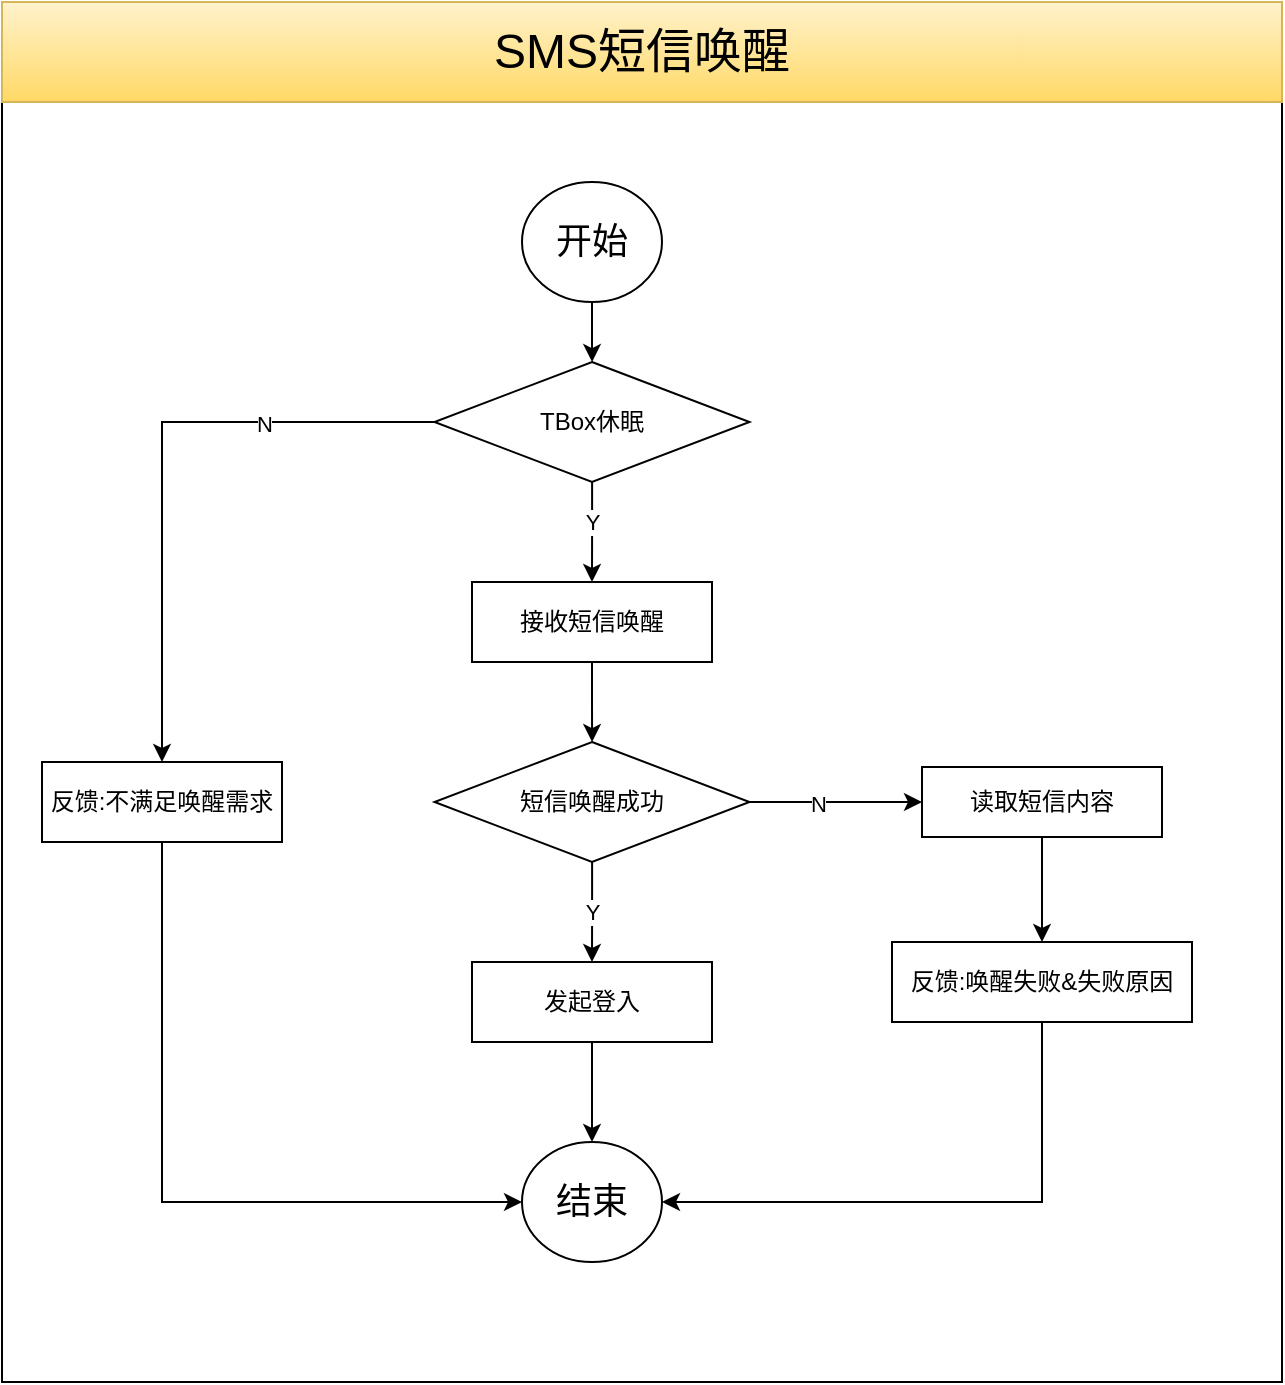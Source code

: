 <mxfile version="25.0.3">
  <diagram name="第 1 页" id="G_lTRqMcDOqiXMyNoaaS">
    <mxGraphModel dx="1590" dy="2177" grid="1" gridSize="10" guides="1" tooltips="1" connect="1" arrows="1" fold="1" page="1" pageScale="1" pageWidth="827" pageHeight="1169" math="0" shadow="0">
      <root>
        <mxCell id="0" />
        <mxCell id="1" parent="0" />
        <mxCell id="vomHpcGAZytRWocXFcRo-36" value="" style="group" vertex="1" connectable="0" parent="1">
          <mxGeometry x="60" y="-60" width="640" height="690" as="geometry" />
        </mxCell>
        <mxCell id="vomHpcGAZytRWocXFcRo-34" value="" style="rounded=0;whiteSpace=wrap;html=1;" vertex="1" parent="vomHpcGAZytRWocXFcRo-36">
          <mxGeometry width="640" height="690" as="geometry" />
        </mxCell>
        <mxCell id="vomHpcGAZytRWocXFcRo-9" style="edgeStyle=orthogonalEdgeStyle;rounded=0;orthogonalLoop=1;jettySize=auto;html=1;exitX=0.5;exitY=1;exitDx=0;exitDy=0;" edge="1" parent="vomHpcGAZytRWocXFcRo-36" source="vomHpcGAZytRWocXFcRo-2" target="vomHpcGAZytRWocXFcRo-6">
          <mxGeometry relative="1" as="geometry" />
        </mxCell>
        <mxCell id="vomHpcGAZytRWocXFcRo-2" value="&lt;span style=&quot;font-size: 18px;&quot;&gt;开始&lt;/span&gt;" style="ellipse;whiteSpace=wrap;html=1;" vertex="1" parent="vomHpcGAZytRWocXFcRo-36">
          <mxGeometry x="260" y="90" width="70" height="60" as="geometry" />
        </mxCell>
        <mxCell id="vomHpcGAZytRWocXFcRo-11" value="" style="edgeStyle=orthogonalEdgeStyle;rounded=0;orthogonalLoop=1;jettySize=auto;html=1;" edge="1" parent="vomHpcGAZytRWocXFcRo-36" source="vomHpcGAZytRWocXFcRo-6" target="vomHpcGAZytRWocXFcRo-10">
          <mxGeometry relative="1" as="geometry" />
        </mxCell>
        <mxCell id="vomHpcGAZytRWocXFcRo-23" value="N" style="edgeLabel;html=1;align=center;verticalAlign=middle;resizable=0;points=[];" vertex="1" connectable="0" parent="vomHpcGAZytRWocXFcRo-11">
          <mxGeometry x="-0.44" y="1" relative="1" as="geometry">
            <mxPoint as="offset" />
          </mxGeometry>
        </mxCell>
        <mxCell id="vomHpcGAZytRWocXFcRo-12" style="edgeStyle=orthogonalEdgeStyle;rounded=0;orthogonalLoop=1;jettySize=auto;html=1;" edge="1" parent="vomHpcGAZytRWocXFcRo-36" source="vomHpcGAZytRWocXFcRo-6">
          <mxGeometry relative="1" as="geometry">
            <mxPoint x="295" y="290" as="targetPoint" />
          </mxGeometry>
        </mxCell>
        <mxCell id="vomHpcGAZytRWocXFcRo-24" value="Y" style="edgeLabel;html=1;align=center;verticalAlign=middle;resizable=0;points=[];" vertex="1" connectable="0" parent="vomHpcGAZytRWocXFcRo-12">
          <mxGeometry x="-0.216" relative="1" as="geometry">
            <mxPoint as="offset" />
          </mxGeometry>
        </mxCell>
        <mxCell id="vomHpcGAZytRWocXFcRo-6" value="TBox休眠" style="rhombus;whiteSpace=wrap;html=1;" vertex="1" parent="vomHpcGAZytRWocXFcRo-36">
          <mxGeometry x="216.25" y="180" width="157.5" height="60" as="geometry" />
        </mxCell>
        <mxCell id="vomHpcGAZytRWocXFcRo-21" style="edgeStyle=orthogonalEdgeStyle;rounded=0;orthogonalLoop=1;jettySize=auto;html=1;entryX=0;entryY=0.5;entryDx=0;entryDy=0;" edge="1" parent="vomHpcGAZytRWocXFcRo-36" source="vomHpcGAZytRWocXFcRo-10" target="vomHpcGAZytRWocXFcRo-20">
          <mxGeometry relative="1" as="geometry">
            <Array as="points">
              <mxPoint x="80" y="600" />
            </Array>
          </mxGeometry>
        </mxCell>
        <mxCell id="vomHpcGAZytRWocXFcRo-10" value="反馈:不满足唤醒需求" style="whiteSpace=wrap;html=1;" vertex="1" parent="vomHpcGAZytRWocXFcRo-36">
          <mxGeometry x="20" y="380" width="120" height="40" as="geometry" />
        </mxCell>
        <mxCell id="vomHpcGAZytRWocXFcRo-16" value="" style="edgeStyle=orthogonalEdgeStyle;rounded=0;orthogonalLoop=1;jettySize=auto;html=1;" edge="1" parent="vomHpcGAZytRWocXFcRo-36" source="vomHpcGAZytRWocXFcRo-13" target="vomHpcGAZytRWocXFcRo-15">
          <mxGeometry relative="1" as="geometry" />
        </mxCell>
        <mxCell id="vomHpcGAZytRWocXFcRo-13" value="接收短信唤醒" style="rounded=0;whiteSpace=wrap;html=1;" vertex="1" parent="vomHpcGAZytRWocXFcRo-36">
          <mxGeometry x="235" y="290" width="120" height="40" as="geometry" />
        </mxCell>
        <mxCell id="vomHpcGAZytRWocXFcRo-18" value="Y" style="edgeStyle=orthogonalEdgeStyle;rounded=0;orthogonalLoop=1;jettySize=auto;html=1;" edge="1" parent="vomHpcGAZytRWocXFcRo-36" source="vomHpcGAZytRWocXFcRo-15" target="vomHpcGAZytRWocXFcRo-17">
          <mxGeometry relative="1" as="geometry" />
        </mxCell>
        <mxCell id="vomHpcGAZytRWocXFcRo-26" value="" style="edgeStyle=orthogonalEdgeStyle;rounded=0;orthogonalLoop=1;jettySize=auto;html=1;" edge="1" parent="vomHpcGAZytRWocXFcRo-36" source="vomHpcGAZytRWocXFcRo-15" target="vomHpcGAZytRWocXFcRo-25">
          <mxGeometry relative="1" as="geometry" />
        </mxCell>
        <mxCell id="vomHpcGAZytRWocXFcRo-33" value="N" style="edgeLabel;html=1;align=center;verticalAlign=middle;resizable=0;points=[];" vertex="1" connectable="0" parent="vomHpcGAZytRWocXFcRo-26">
          <mxGeometry x="-0.208" y="-1" relative="1" as="geometry">
            <mxPoint as="offset" />
          </mxGeometry>
        </mxCell>
        <mxCell id="vomHpcGAZytRWocXFcRo-15" value="短信唤醒成功" style="rhombus;whiteSpace=wrap;html=1;" vertex="1" parent="vomHpcGAZytRWocXFcRo-36">
          <mxGeometry x="216.25" y="370" width="157.5" height="60" as="geometry" />
        </mxCell>
        <mxCell id="vomHpcGAZytRWocXFcRo-22" style="edgeStyle=orthogonalEdgeStyle;rounded=0;orthogonalLoop=1;jettySize=auto;html=1;entryX=0.5;entryY=0;entryDx=0;entryDy=0;" edge="1" parent="vomHpcGAZytRWocXFcRo-36" source="vomHpcGAZytRWocXFcRo-17" target="vomHpcGAZytRWocXFcRo-20">
          <mxGeometry relative="1" as="geometry" />
        </mxCell>
        <mxCell id="vomHpcGAZytRWocXFcRo-17" value="发起登入" style="whiteSpace=wrap;html=1;" vertex="1" parent="vomHpcGAZytRWocXFcRo-36">
          <mxGeometry x="235" y="480" width="120" height="40" as="geometry" />
        </mxCell>
        <mxCell id="vomHpcGAZytRWocXFcRo-20" value="&lt;font style=&quot;font-size: 18px;&quot;&gt;结束&lt;/font&gt;" style="ellipse;whiteSpace=wrap;html=1;" vertex="1" parent="vomHpcGAZytRWocXFcRo-36">
          <mxGeometry x="260" y="570" width="70" height="60" as="geometry" />
        </mxCell>
        <mxCell id="vomHpcGAZytRWocXFcRo-31" style="edgeStyle=orthogonalEdgeStyle;rounded=0;orthogonalLoop=1;jettySize=auto;html=1;entryX=0.5;entryY=0;entryDx=0;entryDy=0;" edge="1" parent="vomHpcGAZytRWocXFcRo-36" source="vomHpcGAZytRWocXFcRo-25" target="vomHpcGAZytRWocXFcRo-30">
          <mxGeometry relative="1" as="geometry" />
        </mxCell>
        <mxCell id="vomHpcGAZytRWocXFcRo-25" value="读取短信内容" style="whiteSpace=wrap;html=1;" vertex="1" parent="vomHpcGAZytRWocXFcRo-36">
          <mxGeometry x="460" y="382.5" width="120" height="35" as="geometry" />
        </mxCell>
        <mxCell id="vomHpcGAZytRWocXFcRo-32" style="edgeStyle=orthogonalEdgeStyle;rounded=0;orthogonalLoop=1;jettySize=auto;html=1;entryX=1;entryY=0.5;entryDx=0;entryDy=0;" edge="1" parent="vomHpcGAZytRWocXFcRo-36" source="vomHpcGAZytRWocXFcRo-30" target="vomHpcGAZytRWocXFcRo-20">
          <mxGeometry relative="1" as="geometry">
            <Array as="points">
              <mxPoint x="520" y="600" />
            </Array>
          </mxGeometry>
        </mxCell>
        <mxCell id="vomHpcGAZytRWocXFcRo-30" value="反馈:唤醒失败&amp;amp;失败原因" style="whiteSpace=wrap;html=1;" vertex="1" parent="vomHpcGAZytRWocXFcRo-36">
          <mxGeometry x="445" y="470" width="150" height="40" as="geometry" />
        </mxCell>
        <mxCell id="vomHpcGAZytRWocXFcRo-35" value="&lt;font style=&quot;font-size: 24px;&quot;&gt;SMS短信唤醒&lt;/font&gt;" style="rounded=0;whiteSpace=wrap;html=1;fillColor=#fff2cc;gradientColor=#ffd966;strokeColor=#d6b656;" vertex="1" parent="vomHpcGAZytRWocXFcRo-36">
          <mxGeometry width="640" height="50" as="geometry" />
        </mxCell>
      </root>
    </mxGraphModel>
  </diagram>
</mxfile>
